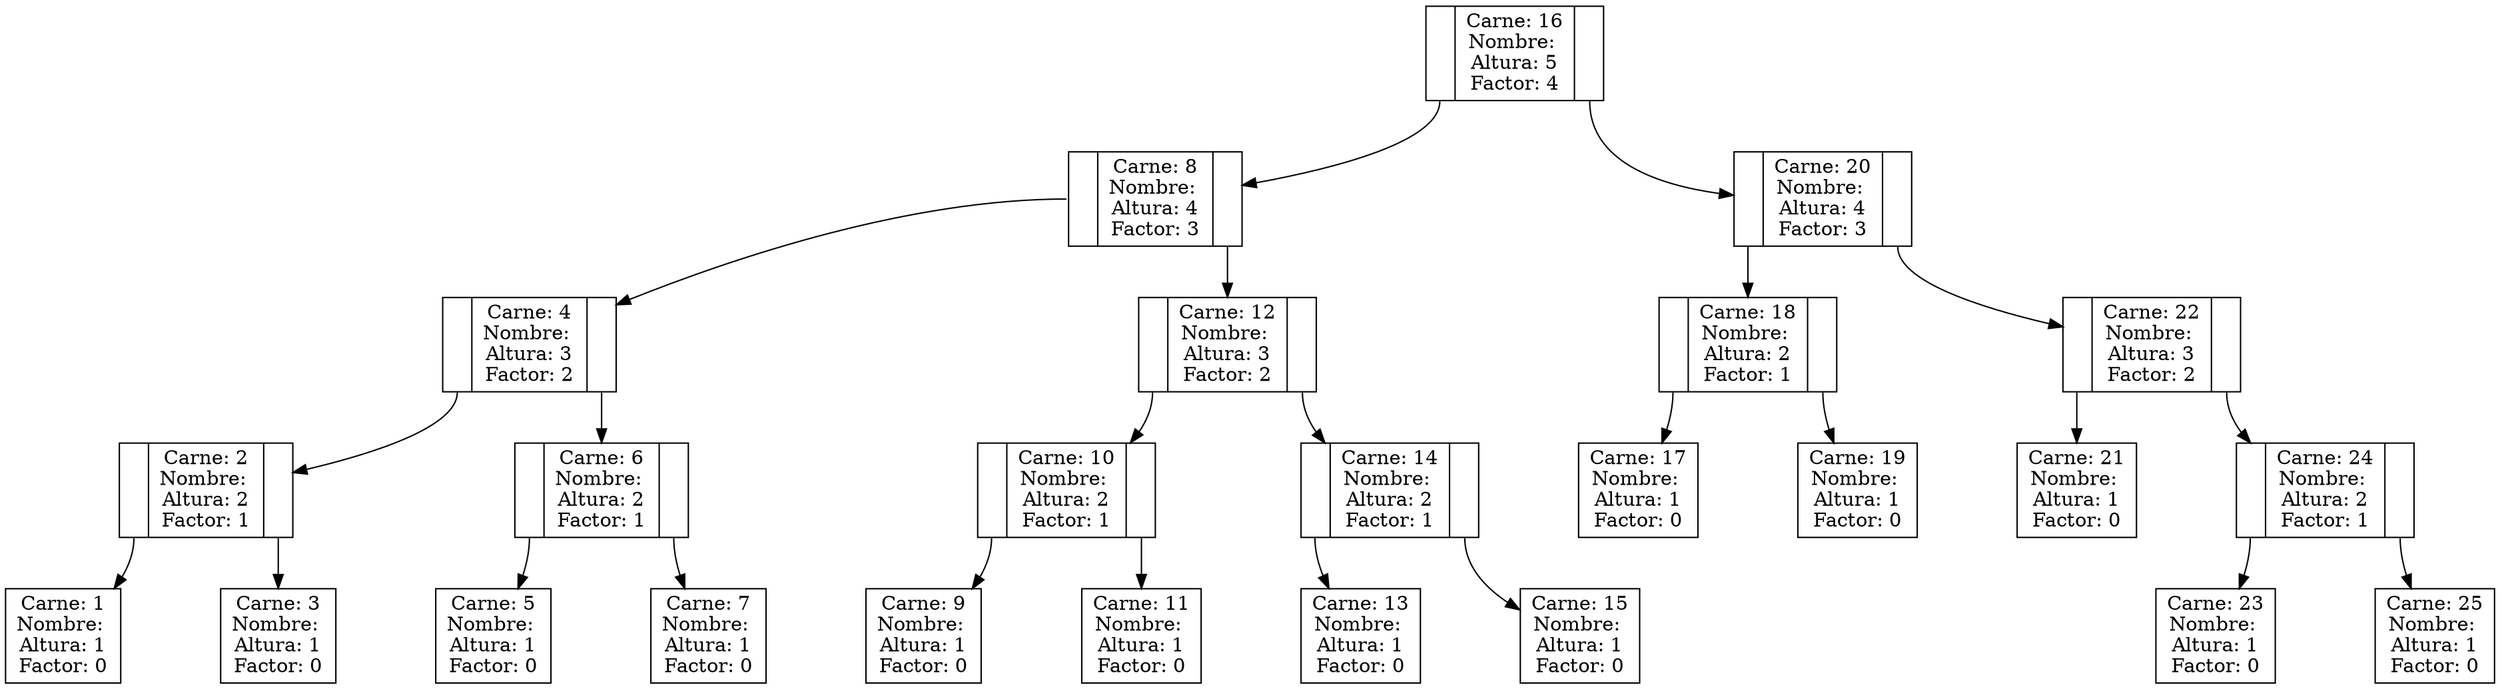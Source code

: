 digraph grafico{
node [shape = record];
graph [nodesep = 1];
rankdir=TB;
"16"[label= "<C0>| Carne: 16\nNombre: \nAltura: 5\nFactor: 4|<C1>"];
"8"[label= "<C0>| Carne: 8\nNombre: \nAltura: 4\nFactor: 3|<C1>"];
"4"[label= "<C0>| Carne: 4\nNombre: \nAltura: 3\nFactor: 2|<C1>"];
"2"[label= "<C0>| Carne: 2\nNombre: \nAltura: 2\nFactor: 1|<C1>"];
"1"[label= "Carne: 1\nNombre: \nAltura: 1\nFactor: 0"];
"2":C0->"1";
"3"[label= "Carne: 3\nNombre: \nAltura: 1\nFactor: 0"];
"2":C1->"3";
{rank=same; "1" "3" }
"4":C0->"2";
"6"[label= "<C0>| Carne: 6\nNombre: \nAltura: 2\nFactor: 1|<C1>"];
"5"[label= "Carne: 5\nNombre: \nAltura: 1\nFactor: 0"];
"6":C0->"5";
"7"[label= "Carne: 7\nNombre: \nAltura: 1\nFactor: 0"];
"6":C1->"7";
{rank=same; "5" "7" }
"4":C1->"6";
{rank=same; "2" "6" }
"8":C0->"4";
"12"[label= "<C0>| Carne: 12\nNombre: \nAltura: 3\nFactor: 2|<C1>"];
"10"[label= "<C0>| Carne: 10\nNombre: \nAltura: 2\nFactor: 1|<C1>"];
"9"[label= "Carne: 9\nNombre: \nAltura: 1\nFactor: 0"];
"10":C0->"9";
"11"[label= "Carne: 11\nNombre: \nAltura: 1\nFactor: 0"];
"10":C1->"11";
{rank=same; "9" "11" }
"12":C0->"10";
"14"[label= "<C0>| Carne: 14\nNombre: \nAltura: 2\nFactor: 1|<C1>"];
"13"[label= "Carne: 13\nNombre: \nAltura: 1\nFactor: 0"];
"14":C0->"13";
"15"[label= "Carne: 15\nNombre: \nAltura: 1\nFactor: 0"];
"14":C1->"15";
{rank=same; "13" "15" }
"12":C1->"14";
{rank=same; "10" "14" }
"8":C1->"12";
{rank=same; "4" "12" }
"16":C0->"8";
"20"[label= "<C0>| Carne: 20\nNombre: \nAltura: 4\nFactor: 3|<C1>"];
"18"[label= "<C0>| Carne: 18\nNombre: \nAltura: 2\nFactor: 1|<C1>"];
"17"[label= "Carne: 17\nNombre: \nAltura: 1\nFactor: 0"];
"18":C0->"17";
"19"[label= "Carne: 19\nNombre: \nAltura: 1\nFactor: 0"];
"18":C1->"19";
{rank=same; "17" "19" }
"20":C0->"18";
"22"[label= "<C0>| Carne: 22\nNombre: \nAltura: 3\nFactor: 2|<C1>"];
"21"[label= "Carne: 21\nNombre: \nAltura: 1\nFactor: 0"];
"22":C0->"21";
"24"[label= "<C0>| Carne: 24\nNombre: \nAltura: 2\nFactor: 1|<C1>"];
"23"[label= "Carne: 23\nNombre: \nAltura: 1\nFactor: 0"];
"24":C0->"23";
"25"[label= "Carne: 25\nNombre: \nAltura: 1\nFactor: 0"];
"24":C1->"25";
{rank=same; "23" "25" }
"22":C1->"24";
{rank=same; "21" "24" }
"20":C1->"22";
{rank=same; "18" "22" }
"16":C1->"20";
{rank=same; "8" "20" }
}